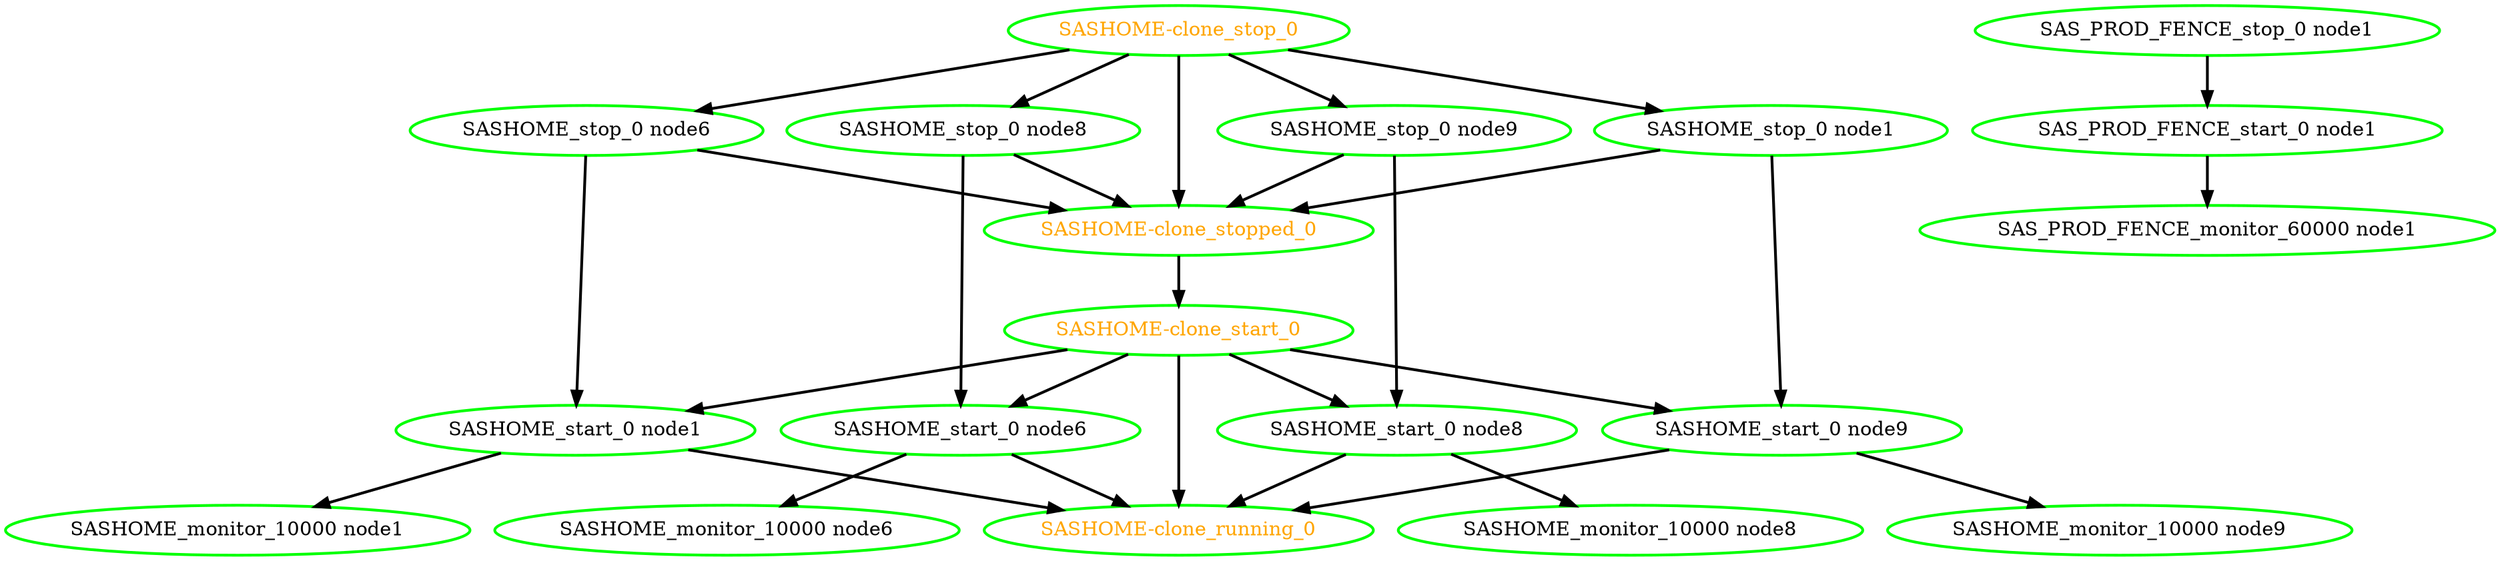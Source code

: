  digraph "g" {
"SASHOME-clone_running_0" [ style=bold color="green" fontcolor="orange"]
"SASHOME-clone_start_0" -> "SASHOME-clone_running_0" [ style = bold]
"SASHOME-clone_start_0" -> "SASHOME_start_0 node1" [ style = bold]
"SASHOME-clone_start_0" -> "SASHOME_start_0 node6" [ style = bold]
"SASHOME-clone_start_0" -> "SASHOME_start_0 node8" [ style = bold]
"SASHOME-clone_start_0" -> "SASHOME_start_0 node9" [ style = bold]
"SASHOME-clone_start_0" [ style=bold color="green" fontcolor="orange"]
"SASHOME-clone_stop_0" -> "SASHOME-clone_stopped_0" [ style = bold]
"SASHOME-clone_stop_0" -> "SASHOME_stop_0 node1" [ style = bold]
"SASHOME-clone_stop_0" -> "SASHOME_stop_0 node6" [ style = bold]
"SASHOME-clone_stop_0" -> "SASHOME_stop_0 node8" [ style = bold]
"SASHOME-clone_stop_0" -> "SASHOME_stop_0 node9" [ style = bold]
"SASHOME-clone_stop_0" [ style=bold color="green" fontcolor="orange"]
"SASHOME-clone_stopped_0" -> "SASHOME-clone_start_0" [ style = bold]
"SASHOME-clone_stopped_0" [ style=bold color="green" fontcolor="orange"]
"SASHOME_monitor_10000 node1" [ style=bold color="green" fontcolor="black"]
"SASHOME_monitor_10000 node6" [ style=bold color="green" fontcolor="black"]
"SASHOME_monitor_10000 node8" [ style=bold color="green" fontcolor="black"]
"SASHOME_monitor_10000 node9" [ style=bold color="green" fontcolor="black"]
"SASHOME_start_0 node1" -> "SASHOME-clone_running_0" [ style = bold]
"SASHOME_start_0 node1" -> "SASHOME_monitor_10000 node1" [ style = bold]
"SASHOME_start_0 node1" [ style=bold color="green" fontcolor="black"]
"SASHOME_start_0 node6" -> "SASHOME-clone_running_0" [ style = bold]
"SASHOME_start_0 node6" -> "SASHOME_monitor_10000 node6" [ style = bold]
"SASHOME_start_0 node6" [ style=bold color="green" fontcolor="black"]
"SASHOME_start_0 node8" -> "SASHOME-clone_running_0" [ style = bold]
"SASHOME_start_0 node8" -> "SASHOME_monitor_10000 node8" [ style = bold]
"SASHOME_start_0 node8" [ style=bold color="green" fontcolor="black"]
"SASHOME_start_0 node9" -> "SASHOME-clone_running_0" [ style = bold]
"SASHOME_start_0 node9" -> "SASHOME_monitor_10000 node9" [ style = bold]
"SASHOME_start_0 node9" [ style=bold color="green" fontcolor="black"]
"SASHOME_stop_0 node1" -> "SASHOME-clone_stopped_0" [ style = bold]
"SASHOME_stop_0 node1" -> "SASHOME_start_0 node9" [ style = bold]
"SASHOME_stop_0 node1" [ style=bold color="green" fontcolor="black"]
"SASHOME_stop_0 node6" -> "SASHOME-clone_stopped_0" [ style = bold]
"SASHOME_stop_0 node6" -> "SASHOME_start_0 node1" [ style = bold]
"SASHOME_stop_0 node6" [ style=bold color="green" fontcolor="black"]
"SASHOME_stop_0 node8" -> "SASHOME-clone_stopped_0" [ style = bold]
"SASHOME_stop_0 node8" -> "SASHOME_start_0 node6" [ style = bold]
"SASHOME_stop_0 node8" [ style=bold color="green" fontcolor="black"]
"SASHOME_stop_0 node9" -> "SASHOME-clone_stopped_0" [ style = bold]
"SASHOME_stop_0 node9" -> "SASHOME_start_0 node8" [ style = bold]
"SASHOME_stop_0 node9" [ style=bold color="green" fontcolor="black"]
"SAS_PROD_FENCE_monitor_60000 node1" [ style=bold color="green" fontcolor="black"]
"SAS_PROD_FENCE_start_0 node1" -> "SAS_PROD_FENCE_monitor_60000 node1" [ style = bold]
"SAS_PROD_FENCE_start_0 node1" [ style=bold color="green" fontcolor="black"]
"SAS_PROD_FENCE_stop_0 node1" -> "SAS_PROD_FENCE_start_0 node1" [ style = bold]
"SAS_PROD_FENCE_stop_0 node1" [ style=bold color="green" fontcolor="black"]
}
